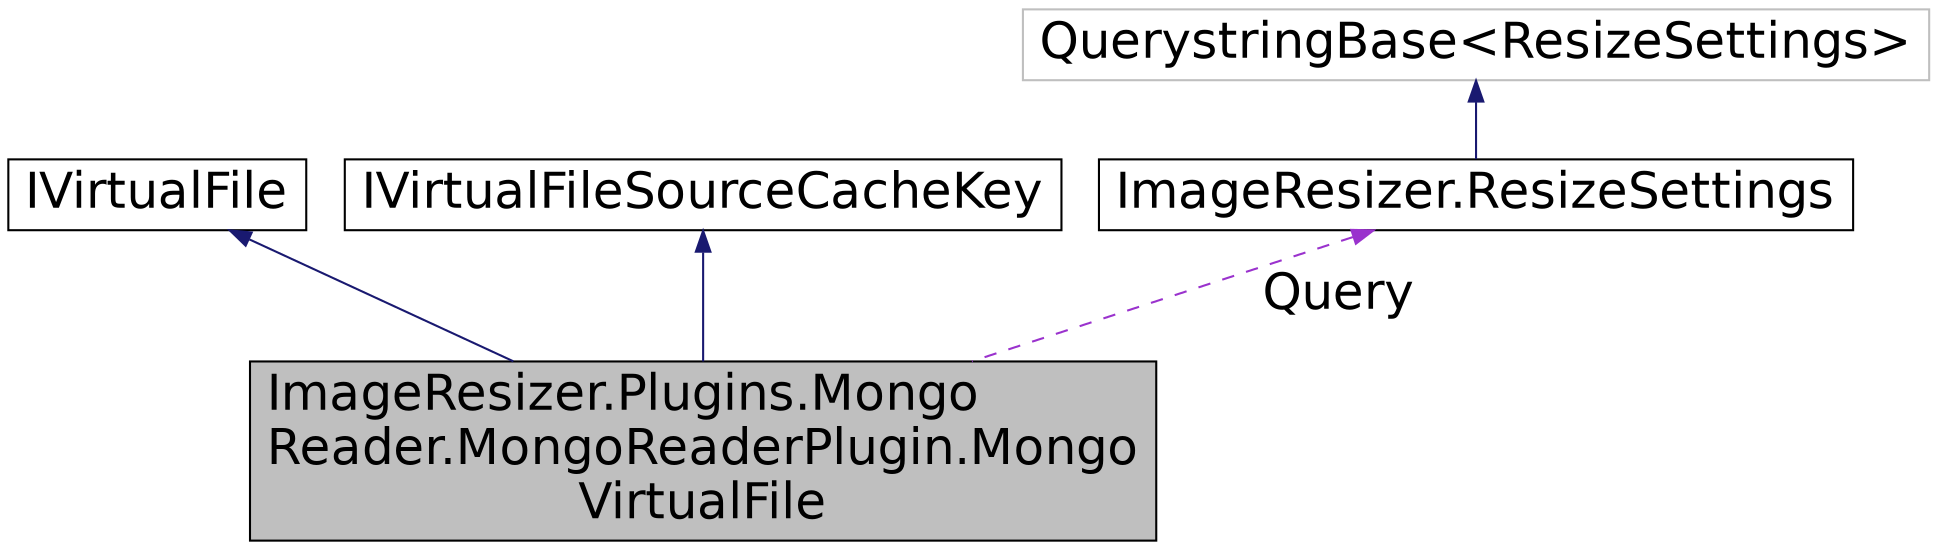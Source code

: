 digraph "ImageResizer.Plugins.MongoReader.MongoReaderPlugin.MongoVirtualFile"
{
  edge [fontname="Helvetica",fontsize="24",labelfontname="Helvetica",labelfontsize="24"];
  node [fontname="Helvetica",fontsize="24",shape=record];
  Node1 [label="ImageResizer.Plugins.Mongo\lReader.MongoReaderPlugin.Mongo\lVirtualFile",height=0.2,width=0.4,color="black", fillcolor="grey75", style="filled" fontcolor="black"];
  Node2 -> Node1 [dir="back",color="midnightblue",fontsize="24",style="solid",fontname="Helvetica"];
  Node2 [label="IVirtualFile",height=0.2,width=0.4,color="black", fillcolor="white", style="filled",URL="$interface_image_resizer_1_1_plugins_1_1_i_virtual_file.html",tooltip="A virtual file to support IVirtualImageProvider "];
  Node3 -> Node1 [dir="back",color="midnightblue",fontsize="24",style="solid",fontname="Helvetica"];
  Node3 [label="IVirtualFileSourceCacheKey",height=0.2,width=0.4,color="black", fillcolor="white", style="filled",URL="$interface_image_resizer_1_1_plugins_1_1_i_virtual_file_source_cache_key.html",tooltip="This interface has nothing to do with output caching. This allows VirtualFile instances to override t..."];
  Node4 -> Node1 [dir="back",color="darkorchid3",fontsize="24",style="dashed",label=" Query" ,fontname="Helvetica"];
  Node4 [label="ImageResizer.ResizeSettings",height=0.2,width=0.4,color="black", fillcolor="white", style="filled",URL="$class_image_resizer_1_1_resize_settings.html",tooltip="Represents the settings which will be used to process the image. Extends NameValueCollection to provi..."];
  Node5 -> Node4 [dir="back",color="midnightblue",fontsize="24",style="solid",fontname="Helvetica"];
  Node5 [label="QuerystringBase\<ResizeSettings\>",height=0.2,width=0.4,color="grey75", fillcolor="white", style="filled"];
}
